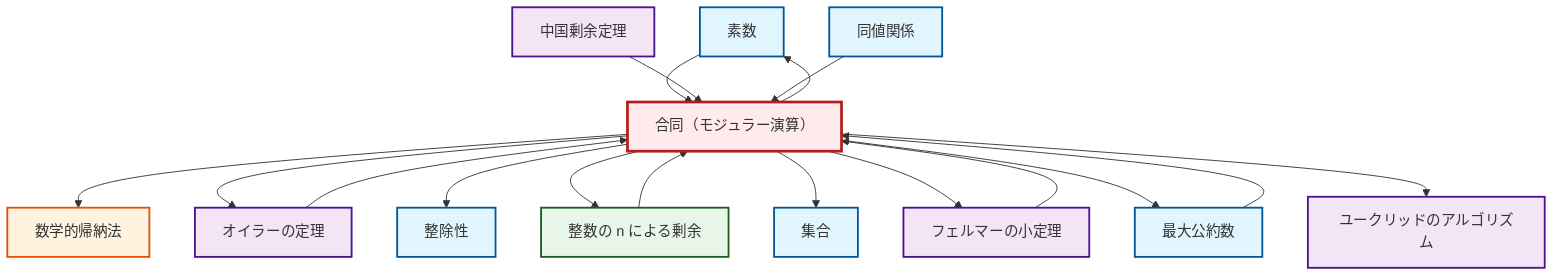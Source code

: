 graph TD
    classDef definition fill:#e1f5fe,stroke:#01579b,stroke-width:2px
    classDef theorem fill:#f3e5f5,stroke:#4a148c,stroke-width:2px
    classDef axiom fill:#fff3e0,stroke:#e65100,stroke-width:2px
    classDef example fill:#e8f5e9,stroke:#1b5e20,stroke-width:2px
    classDef current fill:#ffebee,stroke:#b71c1c,stroke-width:3px
    def-prime["素数"]:::definition
    thm-euclidean-algorithm["ユークリッドのアルゴリズム"]:::theorem
    def-congruence["合同（モジュラー演算）"]:::definition
    def-equivalence-relation["同値関係"]:::definition
    thm-euler["オイラーの定理"]:::theorem
    ex-quotient-integers-mod-n["整数の n による剰余"]:::example
    def-gcd["最大公約数"]:::definition
    def-divisibility["整除性"]:::definition
    thm-fermat-little["フェルマーの小定理"]:::theorem
    thm-chinese-remainder["中国剰余定理"]:::theorem
    ax-induction["数学的帰納法"]:::axiom
    def-set["集合"]:::definition
    def-congruence --> ax-induction
    def-congruence --> thm-euler
    def-congruence --> def-divisibility
    def-congruence --> ex-quotient-integers-mod-n
    ex-quotient-integers-mod-n --> def-congruence
    def-gcd --> def-congruence
    def-prime --> def-congruence
    def-congruence --> def-set
    def-congruence --> def-prime
    def-congruence --> thm-fermat-little
    thm-chinese-remainder --> def-congruence
    thm-euler --> def-congruence
    def-equivalence-relation --> def-congruence
    def-congruence --> def-gcd
    thm-fermat-little --> def-congruence
    def-congruence --> thm-euclidean-algorithm
    class def-congruence current
